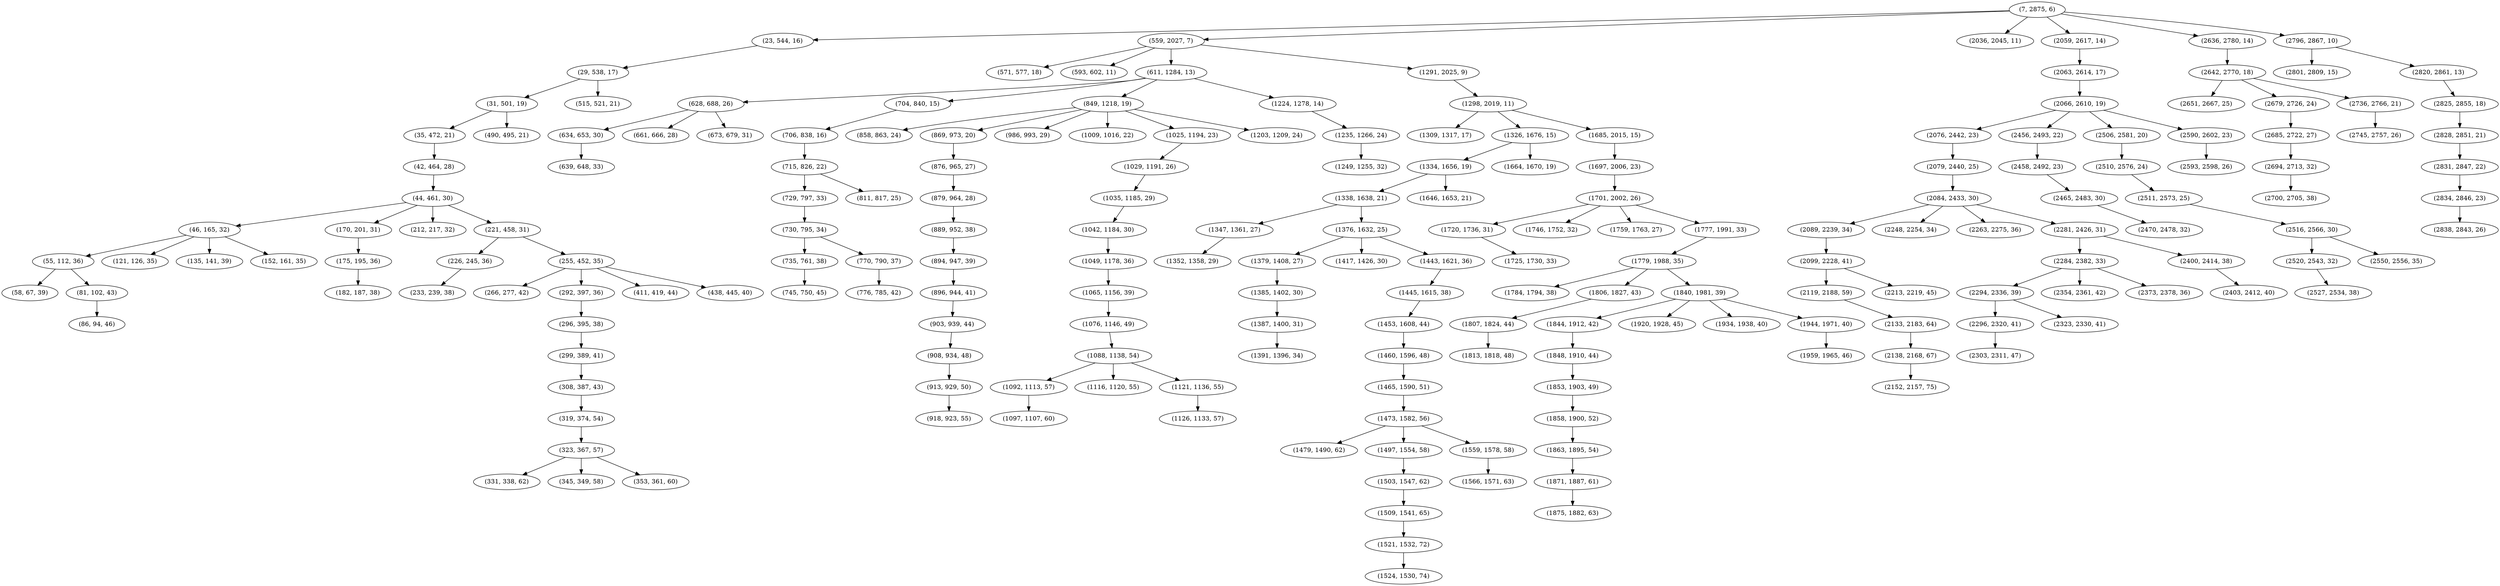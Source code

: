 digraph tree {
    "(7, 2875, 6)";
    "(23, 544, 16)";
    "(29, 538, 17)";
    "(31, 501, 19)";
    "(35, 472, 21)";
    "(42, 464, 28)";
    "(44, 461, 30)";
    "(46, 165, 32)";
    "(55, 112, 36)";
    "(58, 67, 39)";
    "(81, 102, 43)";
    "(86, 94, 46)";
    "(121, 126, 35)";
    "(135, 141, 39)";
    "(152, 161, 35)";
    "(170, 201, 31)";
    "(175, 195, 36)";
    "(182, 187, 38)";
    "(212, 217, 32)";
    "(221, 458, 31)";
    "(226, 245, 36)";
    "(233, 239, 38)";
    "(255, 452, 35)";
    "(266, 277, 42)";
    "(292, 397, 36)";
    "(296, 395, 38)";
    "(299, 389, 41)";
    "(308, 387, 43)";
    "(319, 374, 54)";
    "(323, 367, 57)";
    "(331, 338, 62)";
    "(345, 349, 58)";
    "(353, 361, 60)";
    "(411, 419, 44)";
    "(438, 445, 40)";
    "(490, 495, 21)";
    "(515, 521, 21)";
    "(559, 2027, 7)";
    "(571, 577, 18)";
    "(593, 602, 11)";
    "(611, 1284, 13)";
    "(628, 688, 26)";
    "(634, 653, 30)";
    "(639, 648, 33)";
    "(661, 666, 28)";
    "(673, 679, 31)";
    "(704, 840, 15)";
    "(706, 838, 16)";
    "(715, 826, 22)";
    "(729, 797, 33)";
    "(730, 795, 34)";
    "(735, 761, 38)";
    "(745, 750, 45)";
    "(770, 790, 37)";
    "(776, 785, 42)";
    "(811, 817, 25)";
    "(849, 1218, 19)";
    "(858, 863, 24)";
    "(869, 973, 20)";
    "(876, 965, 27)";
    "(879, 964, 28)";
    "(889, 952, 38)";
    "(894, 947, 39)";
    "(896, 944, 41)";
    "(903, 939, 44)";
    "(908, 934, 48)";
    "(913, 929, 50)";
    "(918, 923, 55)";
    "(986, 993, 29)";
    "(1009, 1016, 22)";
    "(1025, 1194, 23)";
    "(1029, 1191, 26)";
    "(1035, 1185, 29)";
    "(1042, 1184, 30)";
    "(1049, 1178, 36)";
    "(1065, 1156, 39)";
    "(1076, 1146, 49)";
    "(1088, 1138, 54)";
    "(1092, 1113, 57)";
    "(1097, 1107, 60)";
    "(1116, 1120, 55)";
    "(1121, 1136, 55)";
    "(1126, 1133, 57)";
    "(1203, 1209, 24)";
    "(1224, 1278, 14)";
    "(1235, 1266, 24)";
    "(1249, 1255, 32)";
    "(1291, 2025, 9)";
    "(1298, 2019, 11)";
    "(1309, 1317, 17)";
    "(1326, 1676, 15)";
    "(1334, 1656, 19)";
    "(1338, 1638, 21)";
    "(1347, 1361, 27)";
    "(1352, 1358, 29)";
    "(1376, 1632, 25)";
    "(1379, 1408, 27)";
    "(1385, 1402, 30)";
    "(1387, 1400, 31)";
    "(1391, 1396, 34)";
    "(1417, 1426, 30)";
    "(1443, 1621, 36)";
    "(1445, 1615, 38)";
    "(1453, 1608, 44)";
    "(1460, 1596, 48)";
    "(1465, 1590, 51)";
    "(1473, 1582, 56)";
    "(1479, 1490, 62)";
    "(1497, 1554, 58)";
    "(1503, 1547, 62)";
    "(1509, 1541, 65)";
    "(1521, 1532, 72)";
    "(1524, 1530, 74)";
    "(1559, 1578, 58)";
    "(1566, 1571, 63)";
    "(1646, 1653, 21)";
    "(1664, 1670, 19)";
    "(1685, 2015, 15)";
    "(1697, 2006, 23)";
    "(1701, 2002, 26)";
    "(1720, 1736, 31)";
    "(1725, 1730, 33)";
    "(1746, 1752, 32)";
    "(1759, 1763, 27)";
    "(1777, 1991, 33)";
    "(1779, 1988, 35)";
    "(1784, 1794, 38)";
    "(1806, 1827, 43)";
    "(1807, 1824, 44)";
    "(1813, 1818, 48)";
    "(1840, 1981, 39)";
    "(1844, 1912, 42)";
    "(1848, 1910, 44)";
    "(1853, 1903, 49)";
    "(1858, 1900, 52)";
    "(1863, 1895, 54)";
    "(1871, 1887, 61)";
    "(1875, 1882, 63)";
    "(1920, 1928, 45)";
    "(1934, 1938, 40)";
    "(1944, 1971, 40)";
    "(1959, 1965, 46)";
    "(2036, 2045, 11)";
    "(2059, 2617, 14)";
    "(2063, 2614, 17)";
    "(2066, 2610, 19)";
    "(2076, 2442, 23)";
    "(2079, 2440, 25)";
    "(2084, 2433, 30)";
    "(2089, 2239, 34)";
    "(2099, 2228, 41)";
    "(2119, 2188, 59)";
    "(2133, 2183, 64)";
    "(2138, 2168, 67)";
    "(2152, 2157, 75)";
    "(2213, 2219, 45)";
    "(2248, 2254, 34)";
    "(2263, 2275, 36)";
    "(2281, 2426, 31)";
    "(2284, 2382, 33)";
    "(2294, 2336, 39)";
    "(2296, 2320, 41)";
    "(2303, 2311, 47)";
    "(2323, 2330, 41)";
    "(2354, 2361, 42)";
    "(2373, 2378, 36)";
    "(2400, 2414, 38)";
    "(2403, 2412, 40)";
    "(2456, 2493, 22)";
    "(2458, 2492, 23)";
    "(2465, 2483, 30)";
    "(2470, 2478, 32)";
    "(2506, 2581, 20)";
    "(2510, 2576, 24)";
    "(2511, 2573, 25)";
    "(2516, 2566, 30)";
    "(2520, 2543, 32)";
    "(2527, 2534, 38)";
    "(2550, 2556, 35)";
    "(2590, 2602, 23)";
    "(2593, 2598, 26)";
    "(2636, 2780, 14)";
    "(2642, 2770, 18)";
    "(2651, 2667, 25)";
    "(2679, 2726, 24)";
    "(2685, 2722, 27)";
    "(2694, 2713, 32)";
    "(2700, 2705, 38)";
    "(2736, 2766, 21)";
    "(2745, 2757, 26)";
    "(2796, 2867, 10)";
    "(2801, 2809, 15)";
    "(2820, 2861, 13)";
    "(2825, 2855, 18)";
    "(2828, 2851, 21)";
    "(2831, 2847, 22)";
    "(2834, 2846, 23)";
    "(2838, 2843, 26)";
    "(7, 2875, 6)" -> "(23, 544, 16)";
    "(7, 2875, 6)" -> "(559, 2027, 7)";
    "(7, 2875, 6)" -> "(2036, 2045, 11)";
    "(7, 2875, 6)" -> "(2059, 2617, 14)";
    "(7, 2875, 6)" -> "(2636, 2780, 14)";
    "(7, 2875, 6)" -> "(2796, 2867, 10)";
    "(23, 544, 16)" -> "(29, 538, 17)";
    "(29, 538, 17)" -> "(31, 501, 19)";
    "(29, 538, 17)" -> "(515, 521, 21)";
    "(31, 501, 19)" -> "(35, 472, 21)";
    "(31, 501, 19)" -> "(490, 495, 21)";
    "(35, 472, 21)" -> "(42, 464, 28)";
    "(42, 464, 28)" -> "(44, 461, 30)";
    "(44, 461, 30)" -> "(46, 165, 32)";
    "(44, 461, 30)" -> "(170, 201, 31)";
    "(44, 461, 30)" -> "(212, 217, 32)";
    "(44, 461, 30)" -> "(221, 458, 31)";
    "(46, 165, 32)" -> "(55, 112, 36)";
    "(46, 165, 32)" -> "(121, 126, 35)";
    "(46, 165, 32)" -> "(135, 141, 39)";
    "(46, 165, 32)" -> "(152, 161, 35)";
    "(55, 112, 36)" -> "(58, 67, 39)";
    "(55, 112, 36)" -> "(81, 102, 43)";
    "(81, 102, 43)" -> "(86, 94, 46)";
    "(170, 201, 31)" -> "(175, 195, 36)";
    "(175, 195, 36)" -> "(182, 187, 38)";
    "(221, 458, 31)" -> "(226, 245, 36)";
    "(221, 458, 31)" -> "(255, 452, 35)";
    "(226, 245, 36)" -> "(233, 239, 38)";
    "(255, 452, 35)" -> "(266, 277, 42)";
    "(255, 452, 35)" -> "(292, 397, 36)";
    "(255, 452, 35)" -> "(411, 419, 44)";
    "(255, 452, 35)" -> "(438, 445, 40)";
    "(292, 397, 36)" -> "(296, 395, 38)";
    "(296, 395, 38)" -> "(299, 389, 41)";
    "(299, 389, 41)" -> "(308, 387, 43)";
    "(308, 387, 43)" -> "(319, 374, 54)";
    "(319, 374, 54)" -> "(323, 367, 57)";
    "(323, 367, 57)" -> "(331, 338, 62)";
    "(323, 367, 57)" -> "(345, 349, 58)";
    "(323, 367, 57)" -> "(353, 361, 60)";
    "(559, 2027, 7)" -> "(571, 577, 18)";
    "(559, 2027, 7)" -> "(593, 602, 11)";
    "(559, 2027, 7)" -> "(611, 1284, 13)";
    "(559, 2027, 7)" -> "(1291, 2025, 9)";
    "(611, 1284, 13)" -> "(628, 688, 26)";
    "(611, 1284, 13)" -> "(704, 840, 15)";
    "(611, 1284, 13)" -> "(849, 1218, 19)";
    "(611, 1284, 13)" -> "(1224, 1278, 14)";
    "(628, 688, 26)" -> "(634, 653, 30)";
    "(628, 688, 26)" -> "(661, 666, 28)";
    "(628, 688, 26)" -> "(673, 679, 31)";
    "(634, 653, 30)" -> "(639, 648, 33)";
    "(704, 840, 15)" -> "(706, 838, 16)";
    "(706, 838, 16)" -> "(715, 826, 22)";
    "(715, 826, 22)" -> "(729, 797, 33)";
    "(715, 826, 22)" -> "(811, 817, 25)";
    "(729, 797, 33)" -> "(730, 795, 34)";
    "(730, 795, 34)" -> "(735, 761, 38)";
    "(730, 795, 34)" -> "(770, 790, 37)";
    "(735, 761, 38)" -> "(745, 750, 45)";
    "(770, 790, 37)" -> "(776, 785, 42)";
    "(849, 1218, 19)" -> "(858, 863, 24)";
    "(849, 1218, 19)" -> "(869, 973, 20)";
    "(849, 1218, 19)" -> "(986, 993, 29)";
    "(849, 1218, 19)" -> "(1009, 1016, 22)";
    "(849, 1218, 19)" -> "(1025, 1194, 23)";
    "(849, 1218, 19)" -> "(1203, 1209, 24)";
    "(869, 973, 20)" -> "(876, 965, 27)";
    "(876, 965, 27)" -> "(879, 964, 28)";
    "(879, 964, 28)" -> "(889, 952, 38)";
    "(889, 952, 38)" -> "(894, 947, 39)";
    "(894, 947, 39)" -> "(896, 944, 41)";
    "(896, 944, 41)" -> "(903, 939, 44)";
    "(903, 939, 44)" -> "(908, 934, 48)";
    "(908, 934, 48)" -> "(913, 929, 50)";
    "(913, 929, 50)" -> "(918, 923, 55)";
    "(1025, 1194, 23)" -> "(1029, 1191, 26)";
    "(1029, 1191, 26)" -> "(1035, 1185, 29)";
    "(1035, 1185, 29)" -> "(1042, 1184, 30)";
    "(1042, 1184, 30)" -> "(1049, 1178, 36)";
    "(1049, 1178, 36)" -> "(1065, 1156, 39)";
    "(1065, 1156, 39)" -> "(1076, 1146, 49)";
    "(1076, 1146, 49)" -> "(1088, 1138, 54)";
    "(1088, 1138, 54)" -> "(1092, 1113, 57)";
    "(1088, 1138, 54)" -> "(1116, 1120, 55)";
    "(1088, 1138, 54)" -> "(1121, 1136, 55)";
    "(1092, 1113, 57)" -> "(1097, 1107, 60)";
    "(1121, 1136, 55)" -> "(1126, 1133, 57)";
    "(1224, 1278, 14)" -> "(1235, 1266, 24)";
    "(1235, 1266, 24)" -> "(1249, 1255, 32)";
    "(1291, 2025, 9)" -> "(1298, 2019, 11)";
    "(1298, 2019, 11)" -> "(1309, 1317, 17)";
    "(1298, 2019, 11)" -> "(1326, 1676, 15)";
    "(1298, 2019, 11)" -> "(1685, 2015, 15)";
    "(1326, 1676, 15)" -> "(1334, 1656, 19)";
    "(1326, 1676, 15)" -> "(1664, 1670, 19)";
    "(1334, 1656, 19)" -> "(1338, 1638, 21)";
    "(1334, 1656, 19)" -> "(1646, 1653, 21)";
    "(1338, 1638, 21)" -> "(1347, 1361, 27)";
    "(1338, 1638, 21)" -> "(1376, 1632, 25)";
    "(1347, 1361, 27)" -> "(1352, 1358, 29)";
    "(1376, 1632, 25)" -> "(1379, 1408, 27)";
    "(1376, 1632, 25)" -> "(1417, 1426, 30)";
    "(1376, 1632, 25)" -> "(1443, 1621, 36)";
    "(1379, 1408, 27)" -> "(1385, 1402, 30)";
    "(1385, 1402, 30)" -> "(1387, 1400, 31)";
    "(1387, 1400, 31)" -> "(1391, 1396, 34)";
    "(1443, 1621, 36)" -> "(1445, 1615, 38)";
    "(1445, 1615, 38)" -> "(1453, 1608, 44)";
    "(1453, 1608, 44)" -> "(1460, 1596, 48)";
    "(1460, 1596, 48)" -> "(1465, 1590, 51)";
    "(1465, 1590, 51)" -> "(1473, 1582, 56)";
    "(1473, 1582, 56)" -> "(1479, 1490, 62)";
    "(1473, 1582, 56)" -> "(1497, 1554, 58)";
    "(1473, 1582, 56)" -> "(1559, 1578, 58)";
    "(1497, 1554, 58)" -> "(1503, 1547, 62)";
    "(1503, 1547, 62)" -> "(1509, 1541, 65)";
    "(1509, 1541, 65)" -> "(1521, 1532, 72)";
    "(1521, 1532, 72)" -> "(1524, 1530, 74)";
    "(1559, 1578, 58)" -> "(1566, 1571, 63)";
    "(1685, 2015, 15)" -> "(1697, 2006, 23)";
    "(1697, 2006, 23)" -> "(1701, 2002, 26)";
    "(1701, 2002, 26)" -> "(1720, 1736, 31)";
    "(1701, 2002, 26)" -> "(1746, 1752, 32)";
    "(1701, 2002, 26)" -> "(1759, 1763, 27)";
    "(1701, 2002, 26)" -> "(1777, 1991, 33)";
    "(1720, 1736, 31)" -> "(1725, 1730, 33)";
    "(1777, 1991, 33)" -> "(1779, 1988, 35)";
    "(1779, 1988, 35)" -> "(1784, 1794, 38)";
    "(1779, 1988, 35)" -> "(1806, 1827, 43)";
    "(1779, 1988, 35)" -> "(1840, 1981, 39)";
    "(1806, 1827, 43)" -> "(1807, 1824, 44)";
    "(1807, 1824, 44)" -> "(1813, 1818, 48)";
    "(1840, 1981, 39)" -> "(1844, 1912, 42)";
    "(1840, 1981, 39)" -> "(1920, 1928, 45)";
    "(1840, 1981, 39)" -> "(1934, 1938, 40)";
    "(1840, 1981, 39)" -> "(1944, 1971, 40)";
    "(1844, 1912, 42)" -> "(1848, 1910, 44)";
    "(1848, 1910, 44)" -> "(1853, 1903, 49)";
    "(1853, 1903, 49)" -> "(1858, 1900, 52)";
    "(1858, 1900, 52)" -> "(1863, 1895, 54)";
    "(1863, 1895, 54)" -> "(1871, 1887, 61)";
    "(1871, 1887, 61)" -> "(1875, 1882, 63)";
    "(1944, 1971, 40)" -> "(1959, 1965, 46)";
    "(2059, 2617, 14)" -> "(2063, 2614, 17)";
    "(2063, 2614, 17)" -> "(2066, 2610, 19)";
    "(2066, 2610, 19)" -> "(2076, 2442, 23)";
    "(2066, 2610, 19)" -> "(2456, 2493, 22)";
    "(2066, 2610, 19)" -> "(2506, 2581, 20)";
    "(2066, 2610, 19)" -> "(2590, 2602, 23)";
    "(2076, 2442, 23)" -> "(2079, 2440, 25)";
    "(2079, 2440, 25)" -> "(2084, 2433, 30)";
    "(2084, 2433, 30)" -> "(2089, 2239, 34)";
    "(2084, 2433, 30)" -> "(2248, 2254, 34)";
    "(2084, 2433, 30)" -> "(2263, 2275, 36)";
    "(2084, 2433, 30)" -> "(2281, 2426, 31)";
    "(2089, 2239, 34)" -> "(2099, 2228, 41)";
    "(2099, 2228, 41)" -> "(2119, 2188, 59)";
    "(2099, 2228, 41)" -> "(2213, 2219, 45)";
    "(2119, 2188, 59)" -> "(2133, 2183, 64)";
    "(2133, 2183, 64)" -> "(2138, 2168, 67)";
    "(2138, 2168, 67)" -> "(2152, 2157, 75)";
    "(2281, 2426, 31)" -> "(2284, 2382, 33)";
    "(2281, 2426, 31)" -> "(2400, 2414, 38)";
    "(2284, 2382, 33)" -> "(2294, 2336, 39)";
    "(2284, 2382, 33)" -> "(2354, 2361, 42)";
    "(2284, 2382, 33)" -> "(2373, 2378, 36)";
    "(2294, 2336, 39)" -> "(2296, 2320, 41)";
    "(2294, 2336, 39)" -> "(2323, 2330, 41)";
    "(2296, 2320, 41)" -> "(2303, 2311, 47)";
    "(2400, 2414, 38)" -> "(2403, 2412, 40)";
    "(2456, 2493, 22)" -> "(2458, 2492, 23)";
    "(2458, 2492, 23)" -> "(2465, 2483, 30)";
    "(2465, 2483, 30)" -> "(2470, 2478, 32)";
    "(2506, 2581, 20)" -> "(2510, 2576, 24)";
    "(2510, 2576, 24)" -> "(2511, 2573, 25)";
    "(2511, 2573, 25)" -> "(2516, 2566, 30)";
    "(2516, 2566, 30)" -> "(2520, 2543, 32)";
    "(2516, 2566, 30)" -> "(2550, 2556, 35)";
    "(2520, 2543, 32)" -> "(2527, 2534, 38)";
    "(2590, 2602, 23)" -> "(2593, 2598, 26)";
    "(2636, 2780, 14)" -> "(2642, 2770, 18)";
    "(2642, 2770, 18)" -> "(2651, 2667, 25)";
    "(2642, 2770, 18)" -> "(2679, 2726, 24)";
    "(2642, 2770, 18)" -> "(2736, 2766, 21)";
    "(2679, 2726, 24)" -> "(2685, 2722, 27)";
    "(2685, 2722, 27)" -> "(2694, 2713, 32)";
    "(2694, 2713, 32)" -> "(2700, 2705, 38)";
    "(2736, 2766, 21)" -> "(2745, 2757, 26)";
    "(2796, 2867, 10)" -> "(2801, 2809, 15)";
    "(2796, 2867, 10)" -> "(2820, 2861, 13)";
    "(2820, 2861, 13)" -> "(2825, 2855, 18)";
    "(2825, 2855, 18)" -> "(2828, 2851, 21)";
    "(2828, 2851, 21)" -> "(2831, 2847, 22)";
    "(2831, 2847, 22)" -> "(2834, 2846, 23)";
    "(2834, 2846, 23)" -> "(2838, 2843, 26)";
}

